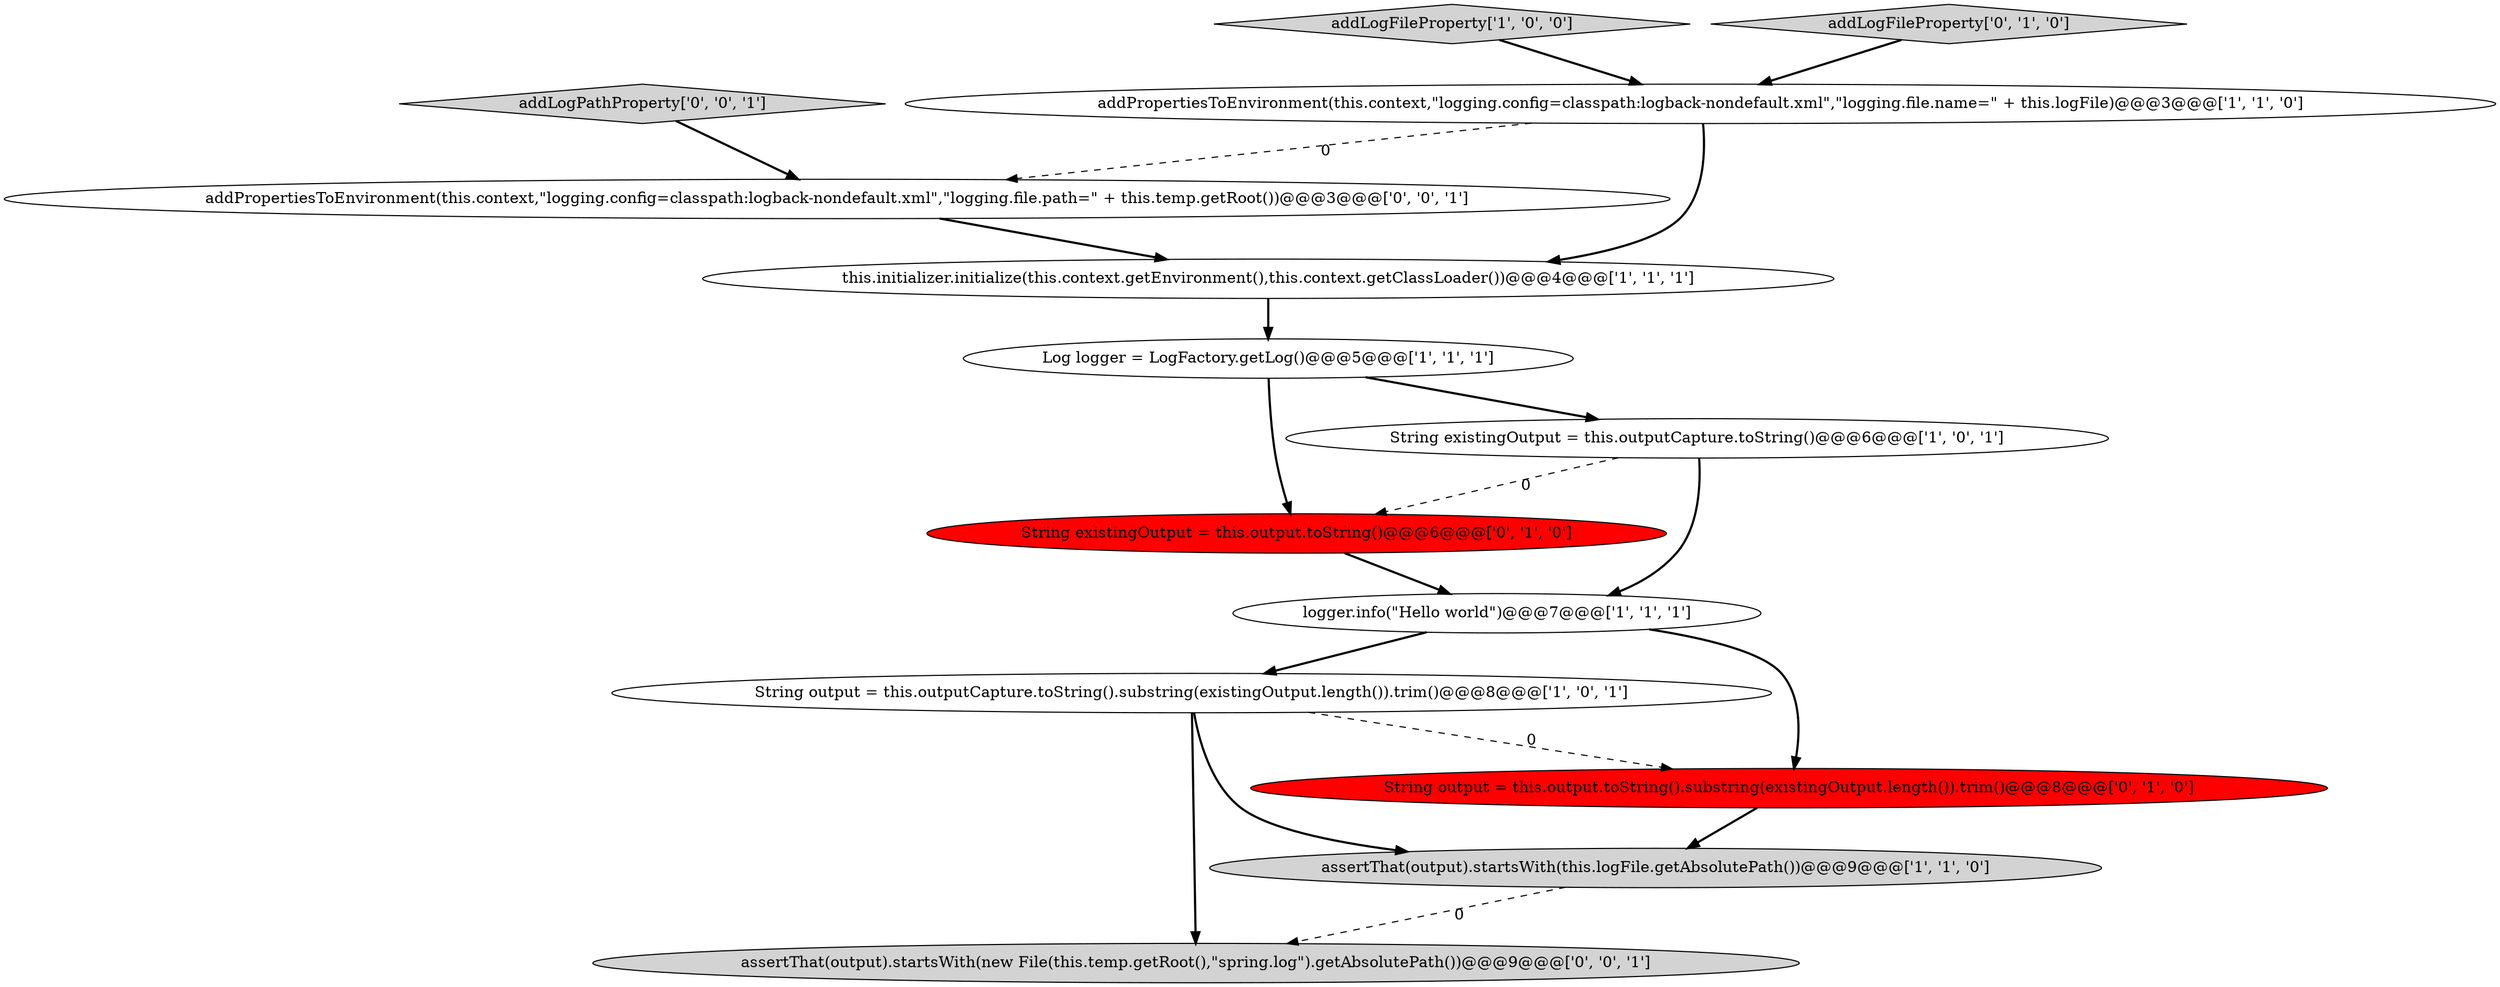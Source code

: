 digraph {
3 [style = filled, label = "Log logger = LogFactory.getLog()@@@5@@@['1', '1', '1']", fillcolor = white, shape = ellipse image = "AAA0AAABBB1BBB"];
4 [style = filled, label = "String output = this.outputCapture.toString().substring(existingOutput.length()).trim()@@@8@@@['1', '0', '1']", fillcolor = white, shape = ellipse image = "AAA0AAABBB1BBB"];
5 [style = filled, label = "assertThat(output).startsWith(this.logFile.getAbsolutePath())@@@9@@@['1', '1', '0']", fillcolor = lightgray, shape = ellipse image = "AAA0AAABBB1BBB"];
2 [style = filled, label = "this.initializer.initialize(this.context.getEnvironment(),this.context.getClassLoader())@@@4@@@['1', '1', '1']", fillcolor = white, shape = ellipse image = "AAA0AAABBB1BBB"];
11 [style = filled, label = "addLogPathProperty['0', '0', '1']", fillcolor = lightgray, shape = diamond image = "AAA0AAABBB3BBB"];
13 [style = filled, label = "addPropertiesToEnvironment(this.context,\"logging.config=classpath:logback-nondefault.xml\",\"logging.file.path=\" + this.temp.getRoot())@@@3@@@['0', '0', '1']", fillcolor = white, shape = ellipse image = "AAA0AAABBB3BBB"];
6 [style = filled, label = "addPropertiesToEnvironment(this.context,\"logging.config=classpath:logback-nondefault.xml\",\"logging.file.name=\" + this.logFile)@@@3@@@['1', '1', '0']", fillcolor = white, shape = ellipse image = "AAA0AAABBB1BBB"];
9 [style = filled, label = "String existingOutput = this.output.toString()@@@6@@@['0', '1', '0']", fillcolor = red, shape = ellipse image = "AAA1AAABBB2BBB"];
12 [style = filled, label = "assertThat(output).startsWith(new File(this.temp.getRoot(),\"spring.log\").getAbsolutePath())@@@9@@@['0', '0', '1']", fillcolor = lightgray, shape = ellipse image = "AAA0AAABBB3BBB"];
10 [style = filled, label = "String output = this.output.toString().substring(existingOutput.length()).trim()@@@8@@@['0', '1', '0']", fillcolor = red, shape = ellipse image = "AAA1AAABBB2BBB"];
0 [style = filled, label = "logger.info(\"Hello world\")@@@7@@@['1', '1', '1']", fillcolor = white, shape = ellipse image = "AAA0AAABBB1BBB"];
1 [style = filled, label = "addLogFileProperty['1', '0', '0']", fillcolor = lightgray, shape = diamond image = "AAA0AAABBB1BBB"];
8 [style = filled, label = "addLogFileProperty['0', '1', '0']", fillcolor = lightgray, shape = diamond image = "AAA0AAABBB2BBB"];
7 [style = filled, label = "String existingOutput = this.outputCapture.toString()@@@6@@@['1', '0', '1']", fillcolor = white, shape = ellipse image = "AAA0AAABBB1BBB"];
3->9 [style = bold, label=""];
4->12 [style = bold, label=""];
0->10 [style = bold, label=""];
7->0 [style = bold, label=""];
1->6 [style = bold, label=""];
8->6 [style = bold, label=""];
5->12 [style = dashed, label="0"];
10->5 [style = bold, label=""];
9->0 [style = bold, label=""];
4->10 [style = dashed, label="0"];
6->13 [style = dashed, label="0"];
3->7 [style = bold, label=""];
0->4 [style = bold, label=""];
7->9 [style = dashed, label="0"];
4->5 [style = bold, label=""];
11->13 [style = bold, label=""];
2->3 [style = bold, label=""];
13->2 [style = bold, label=""];
6->2 [style = bold, label=""];
}
